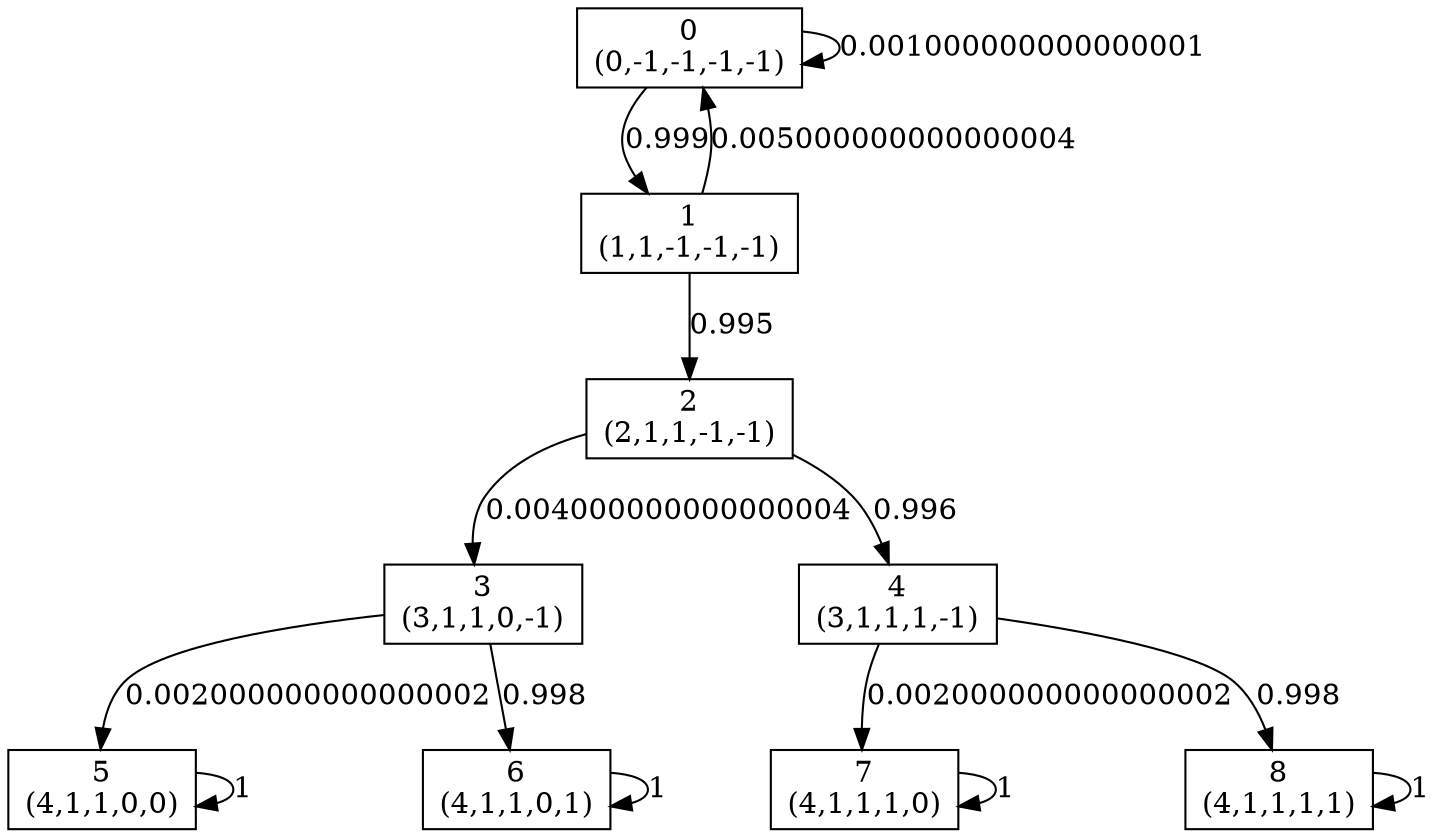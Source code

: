 digraph P {
node [shape=box];
0 -> 0 [ label="0.001000000000000001" ];
0 -> 1 [ label="0.999" ];
1 -> 0 [ label="0.005000000000000004" ];
1 -> 2 [ label="0.995" ];
2 -> 3 [ label="0.004000000000000004" ];
2 -> 4 [ label="0.996" ];
3 -> 5 [ label="0.002000000000000002" ];
3 -> 6 [ label="0.998" ];
4 -> 7 [ label="0.002000000000000002" ];
4 -> 8 [ label="0.998" ];
5 -> 5 [ label="1" ];
6 -> 6 [ label="1" ];
7 -> 7 [ label="1" ];
8 -> 8 [ label="1" ];
0 [label="0\n(0,-1,-1,-1,-1)"];
1 [label="1\n(1,1,-1,-1,-1)"];
2 [label="2\n(2,1,1,-1,-1)"];
3 [label="3\n(3,1,1,0,-1)"];
4 [label="4\n(3,1,1,1,-1)"];
5 [label="5\n(4,1,1,0,0)"];
6 [label="6\n(4,1,1,0,1)"];
7 [label="7\n(4,1,1,1,0)"];
8 [label="8\n(4,1,1,1,1)"];
}
